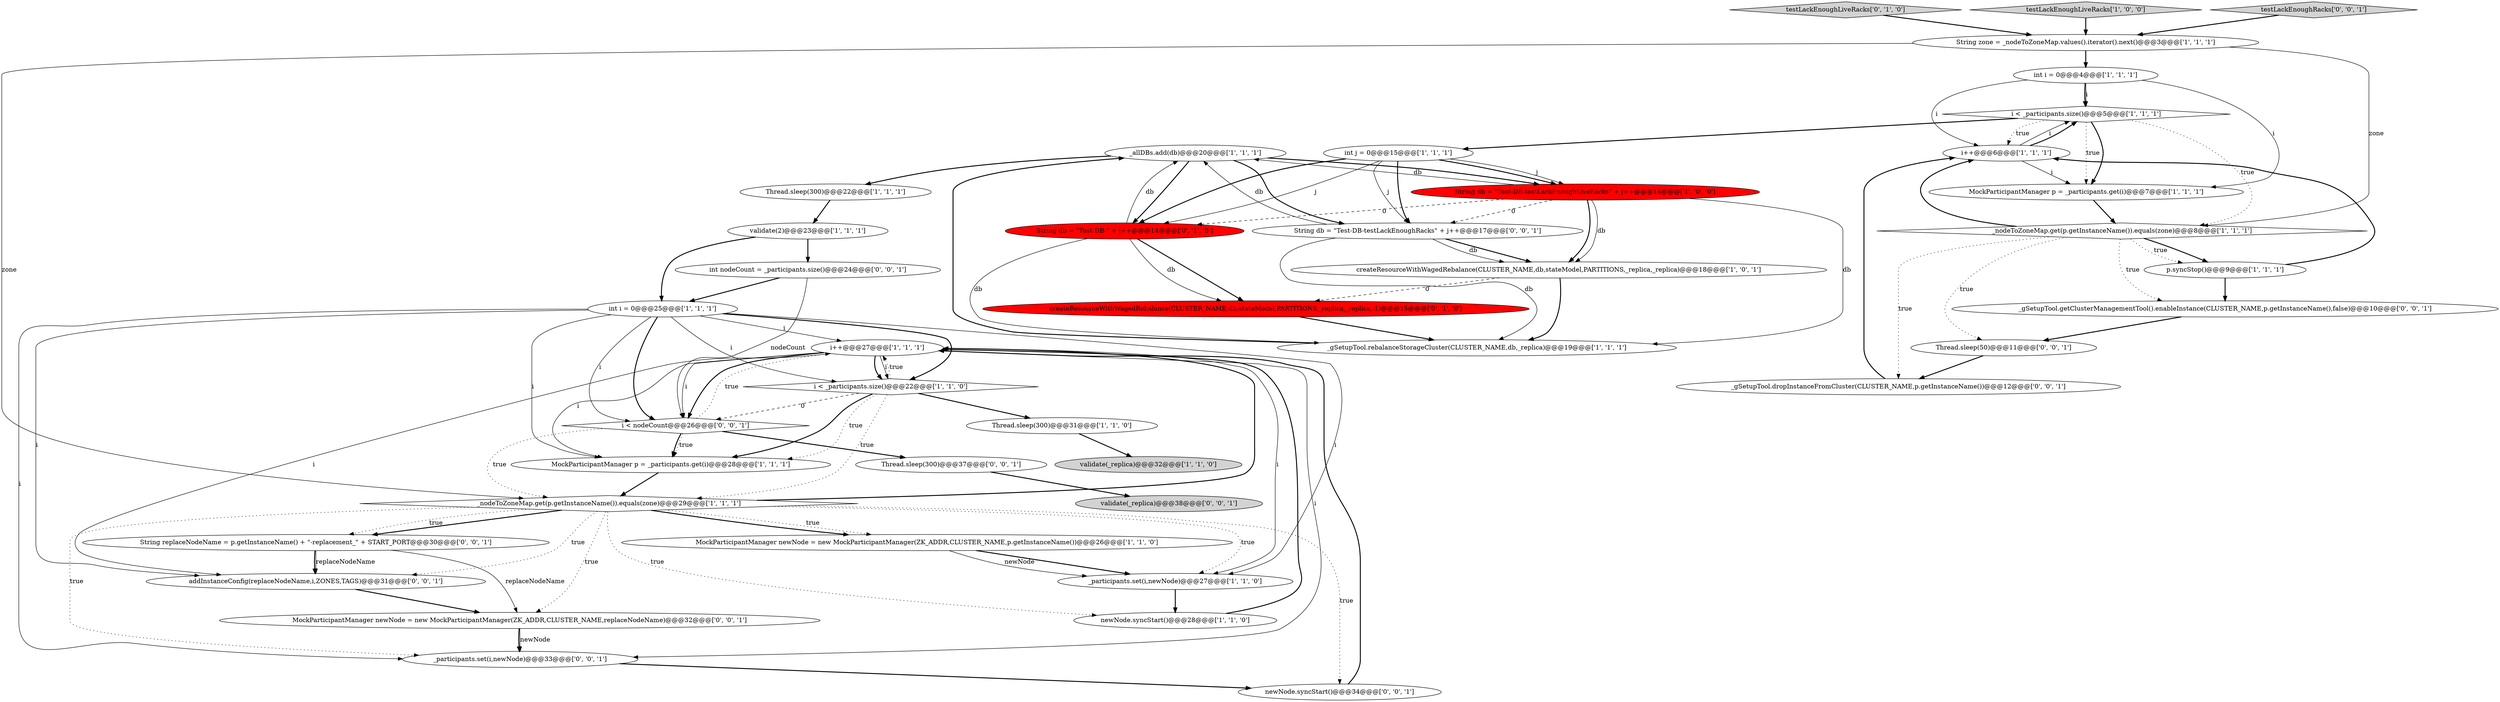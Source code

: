 digraph {
20 [style = filled, label = "i++@@@27@@@['1', '1', '1']", fillcolor = white, shape = ellipse image = "AAA0AAABBB1BBB"];
16 [style = filled, label = "_gSetupTool.rebalanceStorageCluster(CLUSTER_NAME,db,_replica)@@@19@@@['1', '1', '1']", fillcolor = white, shape = ellipse image = "AAA0AAABBB1BBB"];
33 [style = filled, label = "validate(_replica)@@@38@@@['0', '0', '1']", fillcolor = lightgray, shape = ellipse image = "AAA0AAABBB3BBB"];
22 [style = filled, label = "i++@@@6@@@['1', '1', '1']", fillcolor = white, shape = ellipse image = "AAA0AAABBB1BBB"];
27 [style = filled, label = "testLackEnoughLiveRacks['0', '1', '0']", fillcolor = lightgray, shape = diamond image = "AAA0AAABBB2BBB"];
7 [style = filled, label = "newNode.syncStart()@@@28@@@['1', '1', '0']", fillcolor = white, shape = ellipse image = "AAA0AAABBB1BBB"];
21 [style = filled, label = "String zone = _nodeToZoneMap.values().iterator().next()@@@3@@@['1', '1', '1']", fillcolor = white, shape = ellipse image = "AAA0AAABBB1BBB"];
26 [style = filled, label = "createResourceWithWagedRebalance(CLUSTER_NAME,db,stateModel,PARTITIONS,_replica,_replica,-1)@@@15@@@['0', '1', '0']", fillcolor = red, shape = ellipse image = "AAA1AAABBB2BBB"];
38 [style = filled, label = "_participants.set(i,newNode)@@@33@@@['0', '0', '1']", fillcolor = white, shape = ellipse image = "AAA0AAABBB3BBB"];
10 [style = filled, label = "_nodeToZoneMap.get(p.getInstanceName()).equals(zone)@@@29@@@['1', '1', '1']", fillcolor = white, shape = diamond image = "AAA0AAABBB1BBB"];
19 [style = filled, label = "String db = \"Test-DB-testLackEnoughLiveRacks\" + j++@@@14@@@['1', '0', '0']", fillcolor = red, shape = ellipse image = "AAA1AAABBB1BBB"];
29 [style = filled, label = "Thread.sleep(50)@@@11@@@['0', '0', '1']", fillcolor = white, shape = ellipse image = "AAA0AAABBB3BBB"];
4 [style = filled, label = "Thread.sleep(300)@@@22@@@['1', '1', '1']", fillcolor = white, shape = ellipse image = "AAA0AAABBB1BBB"];
31 [style = filled, label = "addInstanceConfig(replaceNodeName,i,ZONES,TAGS)@@@31@@@['0', '0', '1']", fillcolor = white, shape = ellipse image = "AAA0AAABBB3BBB"];
40 [style = filled, label = "Thread.sleep(300)@@@37@@@['0', '0', '1']", fillcolor = white, shape = ellipse image = "AAA0AAABBB3BBB"];
23 [style = filled, label = "_allDBs.add(db)@@@20@@@['1', '1', '1']", fillcolor = white, shape = ellipse image = "AAA0AAABBB1BBB"];
14 [style = filled, label = "_participants.set(i,newNode)@@@27@@@['1', '1', '0']", fillcolor = white, shape = ellipse image = "AAA0AAABBB1BBB"];
5 [style = filled, label = "validate(2)@@@23@@@['1', '1', '1']", fillcolor = white, shape = ellipse image = "AAA0AAABBB1BBB"];
15 [style = filled, label = "int i = 0@@@25@@@['1', '1', '1']", fillcolor = white, shape = ellipse image = "AAA0AAABBB1BBB"];
39 [style = filled, label = "MockParticipantManager newNode = new MockParticipantManager(ZK_ADDR,CLUSTER_NAME,replaceNodeName)@@@32@@@['0', '0', '1']", fillcolor = white, shape = ellipse image = "AAA0AAABBB3BBB"];
1 [style = filled, label = "p.syncStop()@@@9@@@['1', '1', '1']", fillcolor = white, shape = ellipse image = "AAA0AAABBB1BBB"];
0 [style = filled, label = "i < _participants.size()@@@22@@@['1', '1', '0']", fillcolor = white, shape = diamond image = "AAA0AAABBB1BBB"];
18 [style = filled, label = "int j = 0@@@15@@@['1', '1', '1']", fillcolor = white, shape = ellipse image = "AAA0AAABBB1BBB"];
32 [style = filled, label = "String db = \"Test-DB-testLackEnoughRacks\" + j++@@@17@@@['0', '0', '1']", fillcolor = white, shape = ellipse image = "AAA0AAABBB3BBB"];
35 [style = filled, label = "i < nodeCount@@@26@@@['0', '0', '1']", fillcolor = white, shape = diamond image = "AAA0AAABBB3BBB"];
13 [style = filled, label = "testLackEnoughLiveRacks['1', '0', '0']", fillcolor = lightgray, shape = diamond image = "AAA0AAABBB1BBB"];
6 [style = filled, label = "MockParticipantManager p = _participants.get(i)@@@28@@@['1', '1', '1']", fillcolor = white, shape = ellipse image = "AAA0AAABBB1BBB"];
36 [style = filled, label = "_gSetupTool.getClusterManagementTool().enableInstance(CLUSTER_NAME,p.getInstanceName(),false)@@@10@@@['0', '0', '1']", fillcolor = white, shape = ellipse image = "AAA0AAABBB3BBB"];
8 [style = filled, label = "Thread.sleep(300)@@@31@@@['1', '1', '0']", fillcolor = white, shape = ellipse image = "AAA0AAABBB1BBB"];
24 [style = filled, label = "_nodeToZoneMap.get(p.getInstanceName()).equals(zone)@@@8@@@['1', '1', '1']", fillcolor = white, shape = diamond image = "AAA0AAABBB1BBB"];
11 [style = filled, label = "MockParticipantManager newNode = new MockParticipantManager(ZK_ADDR,CLUSTER_NAME,p.getInstanceName())@@@26@@@['1', '1', '0']", fillcolor = white, shape = ellipse image = "AAA0AAABBB1BBB"];
25 [style = filled, label = "String db = \"Test-DB-\" + j++@@@14@@@['0', '1', '0']", fillcolor = red, shape = ellipse image = "AAA1AAABBB2BBB"];
41 [style = filled, label = "String replaceNodeName = p.getInstanceName() + \"-replacement_\" + START_PORT@@@30@@@['0', '0', '1']", fillcolor = white, shape = ellipse image = "AAA0AAABBB3BBB"];
12 [style = filled, label = "i < _participants.size()@@@5@@@['1', '1', '1']", fillcolor = white, shape = diamond image = "AAA0AAABBB1BBB"];
3 [style = filled, label = "createResourceWithWagedRebalance(CLUSTER_NAME,db,stateModel,PARTITIONS,_replica,_replica)@@@18@@@['1', '0', '1']", fillcolor = white, shape = ellipse image = "AAA0AAABBB1BBB"];
9 [style = filled, label = "MockParticipantManager p = _participants.get(i)@@@7@@@['1', '1', '1']", fillcolor = white, shape = ellipse image = "AAA0AAABBB1BBB"];
17 [style = filled, label = "validate(_replica)@@@32@@@['1', '1', '0']", fillcolor = lightgray, shape = ellipse image = "AAA0AAABBB1BBB"];
34 [style = filled, label = "newNode.syncStart()@@@34@@@['0', '0', '1']", fillcolor = white, shape = ellipse image = "AAA0AAABBB3BBB"];
30 [style = filled, label = "testLackEnoughRacks['0', '0', '1']", fillcolor = lightgray, shape = diamond image = "AAA0AAABBB3BBB"];
28 [style = filled, label = "int nodeCount = _participants.size()@@@24@@@['0', '0', '1']", fillcolor = white, shape = ellipse image = "AAA0AAABBB3BBB"];
37 [style = filled, label = "_gSetupTool.dropInstanceFromCluster(CLUSTER_NAME,p.getInstanceName())@@@12@@@['0', '0', '1']", fillcolor = white, shape = ellipse image = "AAA0AAABBB3BBB"];
2 [style = filled, label = "int i = 0@@@4@@@['1', '1', '1']", fillcolor = white, shape = ellipse image = "AAA0AAABBB1BBB"];
35->20 [style = dotted, label="true"];
2->9 [style = solid, label="i"];
20->35 [style = solid, label="i"];
34->20 [style = bold, label=""];
11->14 [style = bold, label=""];
10->38 [style = dotted, label="true"];
36->29 [style = bold, label=""];
35->10 [style = dotted, label="true"];
20->0 [style = bold, label=""];
10->31 [style = dotted, label="true"];
10->34 [style = dotted, label="true"];
5->15 [style = bold, label=""];
3->16 [style = bold, label=""];
5->28 [style = bold, label=""];
12->9 [style = bold, label=""];
10->41 [style = bold, label=""];
39->38 [style = solid, label="newNode"];
0->6 [style = dotted, label="true"];
25->16 [style = solid, label="db"];
21->2 [style = bold, label=""];
14->7 [style = bold, label=""];
22->9 [style = solid, label="i"];
21->24 [style = solid, label="zone"];
15->0 [style = bold, label=""];
12->18 [style = bold, label=""];
0->8 [style = bold, label=""];
18->32 [style = bold, label=""];
39->38 [style = bold, label=""];
32->3 [style = bold, label=""];
19->3 [style = bold, label=""];
41->39 [style = solid, label="replaceNodeName"];
9->24 [style = bold, label=""];
10->11 [style = bold, label=""];
23->25 [style = bold, label=""];
0->10 [style = dotted, label="true"];
35->6 [style = dotted, label="true"];
25->23 [style = solid, label="db"];
18->19 [style = bold, label=""];
10->39 [style = dotted, label="true"];
15->35 [style = bold, label=""];
28->35 [style = solid, label="nodeCount"];
15->6 [style = solid, label="i"];
19->16 [style = solid, label="db"];
8->17 [style = bold, label=""];
26->16 [style = bold, label=""];
35->40 [style = bold, label=""];
12->22 [style = dotted, label="true"];
18->32 [style = solid, label="j"];
19->23 [style = solid, label="db"];
25->26 [style = bold, label=""];
18->25 [style = bold, label=""];
15->31 [style = solid, label="i"];
19->25 [style = dashed, label="0"];
19->32 [style = dashed, label="0"];
0->35 [style = dashed, label="0"];
18->25 [style = solid, label="j"];
15->14 [style = solid, label="i"];
3->26 [style = dashed, label="0"];
20->14 [style = solid, label="i"];
32->16 [style = solid, label="db"];
23->32 [style = bold, label=""];
10->41 [style = dotted, label="true"];
29->37 [style = bold, label=""];
16->23 [style = bold, label=""];
7->20 [style = bold, label=""];
2->22 [style = solid, label="i"];
15->35 [style = solid, label="i"];
20->31 [style = solid, label="i"];
37->22 [style = bold, label=""];
40->33 [style = bold, label=""];
30->21 [style = bold, label=""];
10->11 [style = dotted, label="true"];
23->19 [style = bold, label=""];
6->10 [style = bold, label=""];
20->0 [style = solid, label="i"];
38->34 [style = bold, label=""];
32->3 [style = solid, label="db"];
12->24 [style = dotted, label="true"];
18->19 [style = solid, label="j"];
41->31 [style = bold, label=""];
32->23 [style = solid, label="db"];
31->39 [style = bold, label=""];
24->1 [style = bold, label=""];
15->20 [style = solid, label="i"];
27->21 [style = bold, label=""];
24->36 [style = dotted, label="true"];
4->5 [style = bold, label=""];
20->6 [style = solid, label="i"];
20->38 [style = solid, label="i"];
24->1 [style = dotted, label="true"];
10->20 [style = bold, label=""];
28->15 [style = bold, label=""];
25->26 [style = solid, label="db"];
35->6 [style = bold, label=""];
0->6 [style = bold, label=""];
22->12 [style = solid, label="i"];
24->29 [style = dotted, label="true"];
23->4 [style = bold, label=""];
0->20 [style = dotted, label="true"];
21->10 [style = solid, label="zone"];
15->0 [style = solid, label="i"];
24->22 [style = bold, label=""];
1->36 [style = bold, label=""];
2->12 [style = bold, label=""];
1->22 [style = bold, label=""];
10->14 [style = dotted, label="true"];
22->12 [style = bold, label=""];
19->3 [style = solid, label="db"];
2->12 [style = solid, label="i"];
24->37 [style = dotted, label="true"];
41->31 [style = solid, label="replaceNodeName"];
20->35 [style = bold, label=""];
15->38 [style = solid, label="i"];
13->21 [style = bold, label=""];
11->14 [style = solid, label="newNode"];
10->7 [style = dotted, label="true"];
12->9 [style = dotted, label="true"];
}
